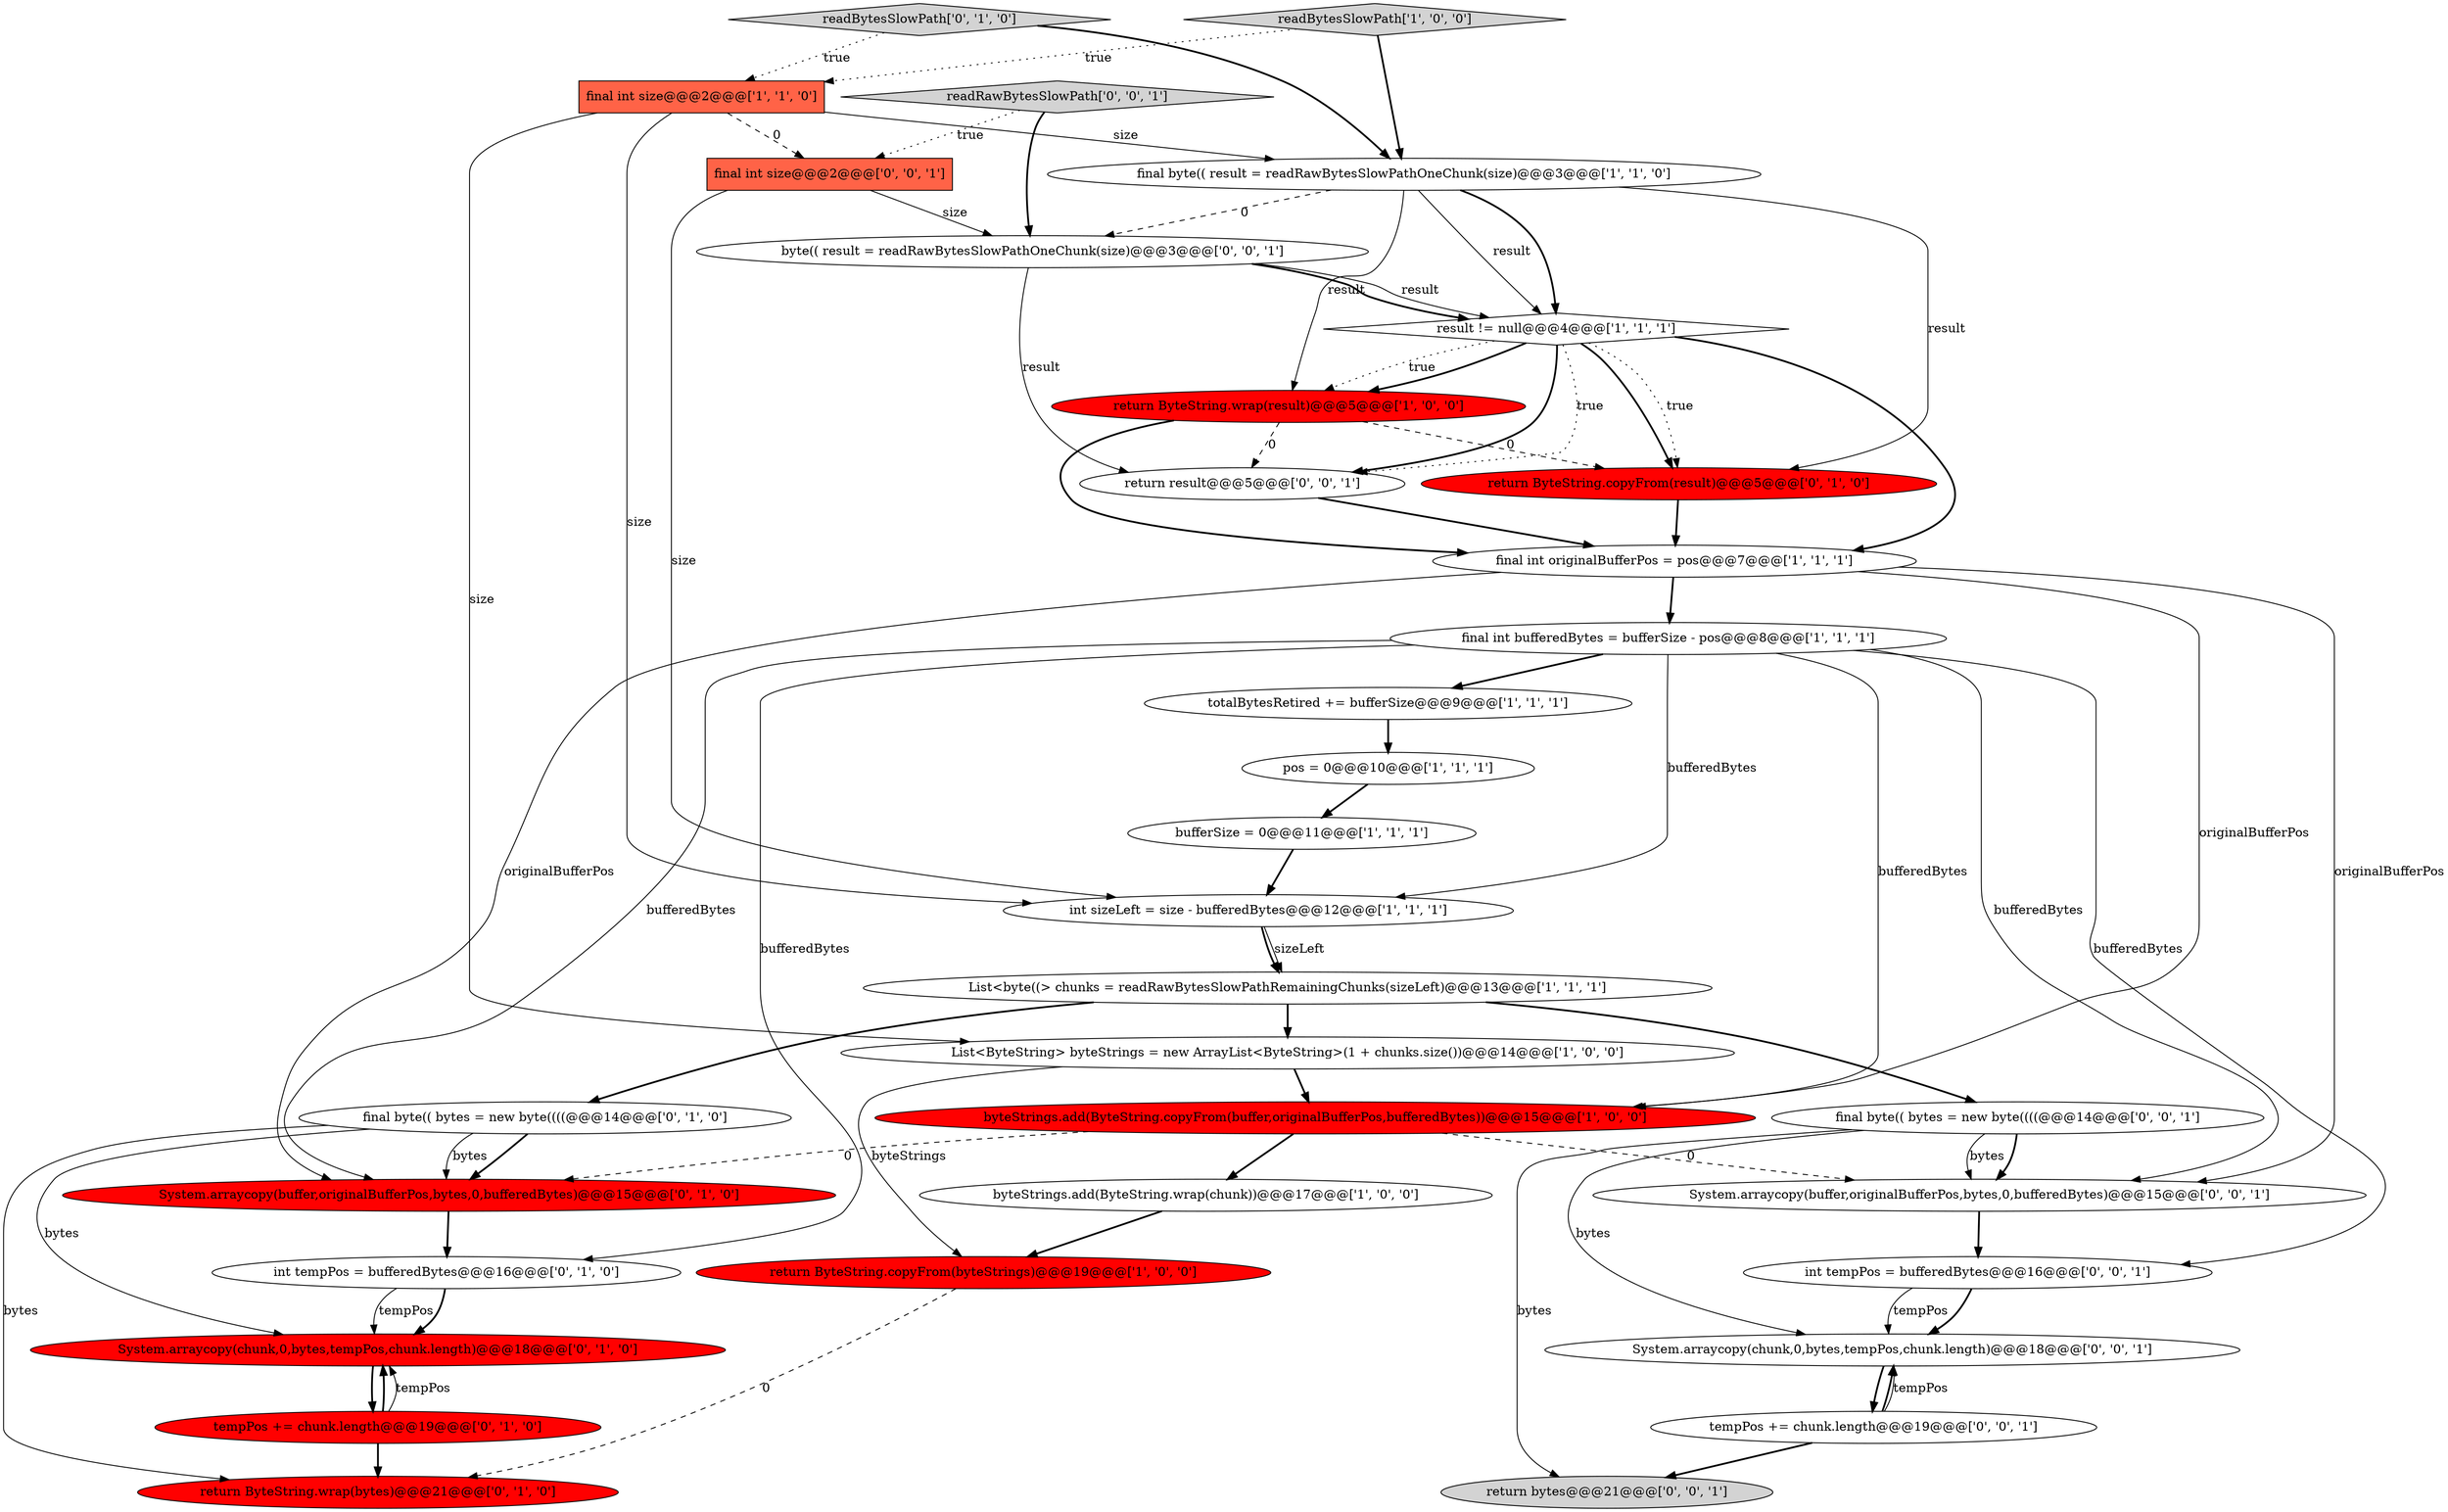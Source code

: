digraph {
19 [style = filled, label = "System.arraycopy(buffer,originalBufferPos,bytes,0,bufferedBytes)@@@15@@@['0', '1', '0']", fillcolor = red, shape = ellipse image = "AAA1AAABBB2BBB"];
8 [style = filled, label = "totalBytesRetired += bufferSize@@@9@@@['1', '1', '1']", fillcolor = white, shape = ellipse image = "AAA0AAABBB1BBB"];
22 [style = filled, label = "return ByteString.copyFrom(result)@@@5@@@['0', '1', '0']", fillcolor = red, shape = ellipse image = "AAA1AAABBB2BBB"];
7 [style = filled, label = "result != null@@@4@@@['1', '1', '1']", fillcolor = white, shape = diamond image = "AAA0AAABBB1BBB"];
18 [style = filled, label = "final byte(( bytes = new byte((((@@@14@@@['0', '1', '0']", fillcolor = white, shape = ellipse image = "AAA0AAABBB2BBB"];
20 [style = filled, label = "return ByteString.wrap(bytes)@@@21@@@['0', '1', '0']", fillcolor = red, shape = ellipse image = "AAA1AAABBB2BBB"];
25 [style = filled, label = "return result@@@5@@@['0', '0', '1']", fillcolor = white, shape = ellipse image = "AAA0AAABBB3BBB"];
26 [style = filled, label = "byte(( result = readRawBytesSlowPathOneChunk(size)@@@3@@@['0', '0', '1']", fillcolor = white, shape = ellipse image = "AAA0AAABBB3BBB"];
3 [style = filled, label = "pos = 0@@@10@@@['1', '1', '1']", fillcolor = white, shape = ellipse image = "AAA0AAABBB1BBB"];
16 [style = filled, label = "readBytesSlowPath['0', '1', '0']", fillcolor = lightgray, shape = diamond image = "AAA0AAABBB2BBB"];
27 [style = filled, label = "return bytes@@@21@@@['0', '0', '1']", fillcolor = lightgray, shape = ellipse image = "AAA0AAABBB3BBB"];
6 [style = filled, label = "byteStrings.add(ByteString.wrap(chunk))@@@17@@@['1', '0', '0']", fillcolor = white, shape = ellipse image = "AAA0AAABBB1BBB"];
11 [style = filled, label = "readBytesSlowPath['1', '0', '0']", fillcolor = lightgray, shape = diamond image = "AAA0AAABBB1BBB"];
29 [style = filled, label = "System.arraycopy(chunk,0,bytes,tempPos,chunk.length)@@@18@@@['0', '0', '1']", fillcolor = white, shape = ellipse image = "AAA0AAABBB3BBB"];
32 [style = filled, label = "readRawBytesSlowPath['0', '0', '1']", fillcolor = lightgray, shape = diamond image = "AAA0AAABBB3BBB"];
17 [style = filled, label = "tempPos += chunk.length@@@19@@@['0', '1', '0']", fillcolor = red, shape = ellipse image = "AAA1AAABBB2BBB"];
0 [style = filled, label = "byteStrings.add(ByteString.copyFrom(buffer,originalBufferPos,bufferedBytes))@@@15@@@['1', '0', '0']", fillcolor = red, shape = ellipse image = "AAA1AAABBB1BBB"];
15 [style = filled, label = "final int originalBufferPos = pos@@@7@@@['1', '1', '1']", fillcolor = white, shape = ellipse image = "AAA0AAABBB1BBB"];
28 [style = filled, label = "final byte(( bytes = new byte((((@@@14@@@['0', '0', '1']", fillcolor = white, shape = ellipse image = "AAA0AAABBB3BBB"];
5 [style = filled, label = "bufferSize = 0@@@11@@@['1', '1', '1']", fillcolor = white, shape = ellipse image = "AAA0AAABBB1BBB"];
31 [style = filled, label = "int tempPos = bufferedBytes@@@16@@@['0', '0', '1']", fillcolor = white, shape = ellipse image = "AAA0AAABBB3BBB"];
9 [style = filled, label = "List<byte((> chunks = readRawBytesSlowPathRemainingChunks(sizeLeft)@@@13@@@['1', '1', '1']", fillcolor = white, shape = ellipse image = "AAA0AAABBB1BBB"];
30 [style = filled, label = "final int size@@@2@@@['0', '0', '1']", fillcolor = tomato, shape = box image = "AAA0AAABBB3BBB"];
33 [style = filled, label = "System.arraycopy(buffer,originalBufferPos,bytes,0,bufferedBytes)@@@15@@@['0', '0', '1']", fillcolor = white, shape = ellipse image = "AAA0AAABBB3BBB"];
23 [style = filled, label = "System.arraycopy(chunk,0,bytes,tempPos,chunk.length)@@@18@@@['0', '1', '0']", fillcolor = red, shape = ellipse image = "AAA1AAABBB2BBB"];
2 [style = filled, label = "List<ByteString> byteStrings = new ArrayList<ByteString>(1 + chunks.size())@@@14@@@['1', '0', '0']", fillcolor = white, shape = ellipse image = "AAA0AAABBB1BBB"];
24 [style = filled, label = "tempPos += chunk.length@@@19@@@['0', '0', '1']", fillcolor = white, shape = ellipse image = "AAA0AAABBB3BBB"];
10 [style = filled, label = "final byte(( result = readRawBytesSlowPathOneChunk(size)@@@3@@@['1', '1', '0']", fillcolor = white, shape = ellipse image = "AAA0AAABBB1BBB"];
4 [style = filled, label = "int sizeLeft = size - bufferedBytes@@@12@@@['1', '1', '1']", fillcolor = white, shape = ellipse image = "AAA0AAABBB1BBB"];
1 [style = filled, label = "final int size@@@2@@@['1', '1', '0']", fillcolor = tomato, shape = box image = "AAA0AAABBB1BBB"];
14 [style = filled, label = "final int bufferedBytes = bufferSize - pos@@@8@@@['1', '1', '1']", fillcolor = white, shape = ellipse image = "AAA0AAABBB1BBB"];
21 [style = filled, label = "int tempPos = bufferedBytes@@@16@@@['0', '1', '0']", fillcolor = white, shape = ellipse image = "AAA0AAABBB2BBB"];
13 [style = filled, label = "return ByteString.copyFrom(byteStrings)@@@19@@@['1', '0', '0']", fillcolor = red, shape = ellipse image = "AAA1AAABBB1BBB"];
12 [style = filled, label = "return ByteString.wrap(result)@@@5@@@['1', '0', '0']", fillcolor = red, shape = ellipse image = "AAA1AAABBB1BBB"];
4->9 [style = bold, label=""];
22->15 [style = bold, label=""];
26->7 [style = bold, label=""];
10->12 [style = solid, label="result"];
15->14 [style = bold, label=""];
30->4 [style = solid, label="size"];
7->12 [style = bold, label=""];
9->2 [style = bold, label=""];
0->6 [style = bold, label=""];
14->21 [style = solid, label="bufferedBytes"];
16->10 [style = bold, label=""];
11->1 [style = dotted, label="true"];
15->33 [style = solid, label="originalBufferPos"];
14->0 [style = solid, label="bufferedBytes"];
0->19 [style = dashed, label="0"];
8->3 [style = bold, label=""];
12->15 [style = bold, label=""];
13->20 [style = dashed, label="0"];
18->19 [style = bold, label=""];
14->33 [style = solid, label="bufferedBytes"];
1->30 [style = dashed, label="0"];
31->29 [style = bold, label=""];
28->29 [style = solid, label="bytes"];
24->29 [style = bold, label=""];
1->2 [style = solid, label="size"];
10->7 [style = solid, label="result"];
14->19 [style = solid, label="bufferedBytes"];
14->31 [style = solid, label="bufferedBytes"];
28->27 [style = solid, label="bytes"];
10->7 [style = bold, label=""];
17->23 [style = bold, label=""];
32->26 [style = bold, label=""];
7->12 [style = dotted, label="true"];
15->0 [style = solid, label="originalBufferPos"];
9->28 [style = bold, label=""];
21->23 [style = solid, label="tempPos"];
24->29 [style = solid, label="tempPos"];
7->22 [style = bold, label=""];
3->5 [style = bold, label=""];
2->0 [style = bold, label=""];
31->29 [style = solid, label="tempPos"];
10->26 [style = dashed, label="0"];
1->4 [style = solid, label="size"];
2->13 [style = solid, label="byteStrings"];
30->26 [style = solid, label="size"];
26->7 [style = solid, label="result"];
9->18 [style = bold, label=""];
28->33 [style = bold, label=""];
16->1 [style = dotted, label="true"];
12->25 [style = dashed, label="0"];
4->9 [style = solid, label="sizeLeft"];
10->22 [style = solid, label="result"];
11->10 [style = bold, label=""];
6->13 [style = bold, label=""];
0->33 [style = dashed, label="0"];
5->4 [style = bold, label=""];
18->23 [style = solid, label="bytes"];
1->10 [style = solid, label="size"];
32->30 [style = dotted, label="true"];
12->22 [style = dashed, label="0"];
26->25 [style = solid, label="result"];
7->25 [style = dotted, label="true"];
18->19 [style = solid, label="bytes"];
25->15 [style = bold, label=""];
33->31 [style = bold, label=""];
7->15 [style = bold, label=""];
23->17 [style = bold, label=""];
14->8 [style = bold, label=""];
28->33 [style = solid, label="bytes"];
7->25 [style = bold, label=""];
15->19 [style = solid, label="originalBufferPos"];
14->4 [style = solid, label="bufferedBytes"];
18->20 [style = solid, label="bytes"];
7->22 [style = dotted, label="true"];
29->24 [style = bold, label=""];
24->27 [style = bold, label=""];
17->23 [style = solid, label="tempPos"];
17->20 [style = bold, label=""];
21->23 [style = bold, label=""];
19->21 [style = bold, label=""];
}
